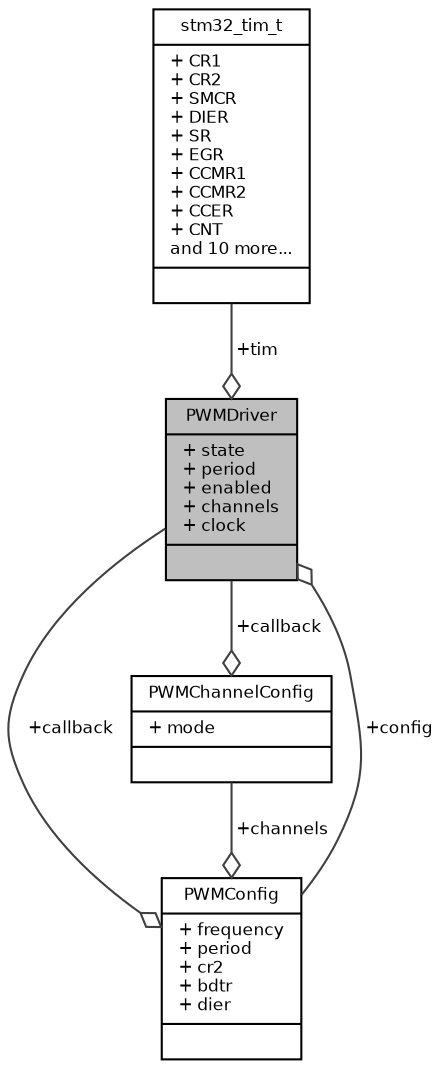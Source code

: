 digraph "PWMDriver"
{
  bgcolor="transparent";
  edge [fontname="Helvetica",fontsize="8",labelfontname="Helvetica",labelfontsize="8"];
  node [fontname="Helvetica",fontsize="8",shape=record];
  Node1 [label="{PWMDriver\n|+ state\l+ period\l+ enabled\l+ channels\l+ clock\l|}",height=0.2,width=0.4,color="black", fillcolor="grey75", style="filled", fontcolor="black"];
  Node2 -> Node1 [color="grey25",fontsize="8",style="solid",label=" +tim" ,arrowhead="odiamond",fontname="Helvetica"];
  Node2 [label="{stm32_tim_t\n|+ CR1\l+ CR2\l+ SMCR\l+ DIER\l+ SR\l+ EGR\l+ CCMR1\l+ CCMR2\l+ CCER\l+ CNT\land 10 more...\l|}",height=0.2,width=0.4,color="black",URL="$structstm32__tim__t.html",tooltip="STM32 TIM registers block. "];
  Node3 -> Node1 [color="grey25",fontsize="8",style="solid",label=" +config" ,arrowhead="odiamond",fontname="Helvetica"];
  Node3 [label="{PWMConfig\n|+ frequency\l+ period\l+ cr2\l+ bdtr\l+ dier\l|}",height=0.2,width=0.4,color="black",URL="$struct_p_w_m_config.html",tooltip="Type of a PWM driver configuration structure. "];
  Node1 -> Node3 [color="grey25",fontsize="8",style="solid",label=" +callback" ,arrowhead="odiamond",fontname="Helvetica"];
  Node4 -> Node3 [color="grey25",fontsize="8",style="solid",label=" +channels" ,arrowhead="odiamond",fontname="Helvetica"];
  Node4 [label="{PWMChannelConfig\n|+ mode\l|}",height=0.2,width=0.4,color="black",URL="$struct_p_w_m_channel_config.html",tooltip="Type of a PWM driver channel configuration structure. "];
  Node1 -> Node4 [color="grey25",fontsize="8",style="solid",label=" +callback" ,arrowhead="odiamond",fontname="Helvetica"];
}
